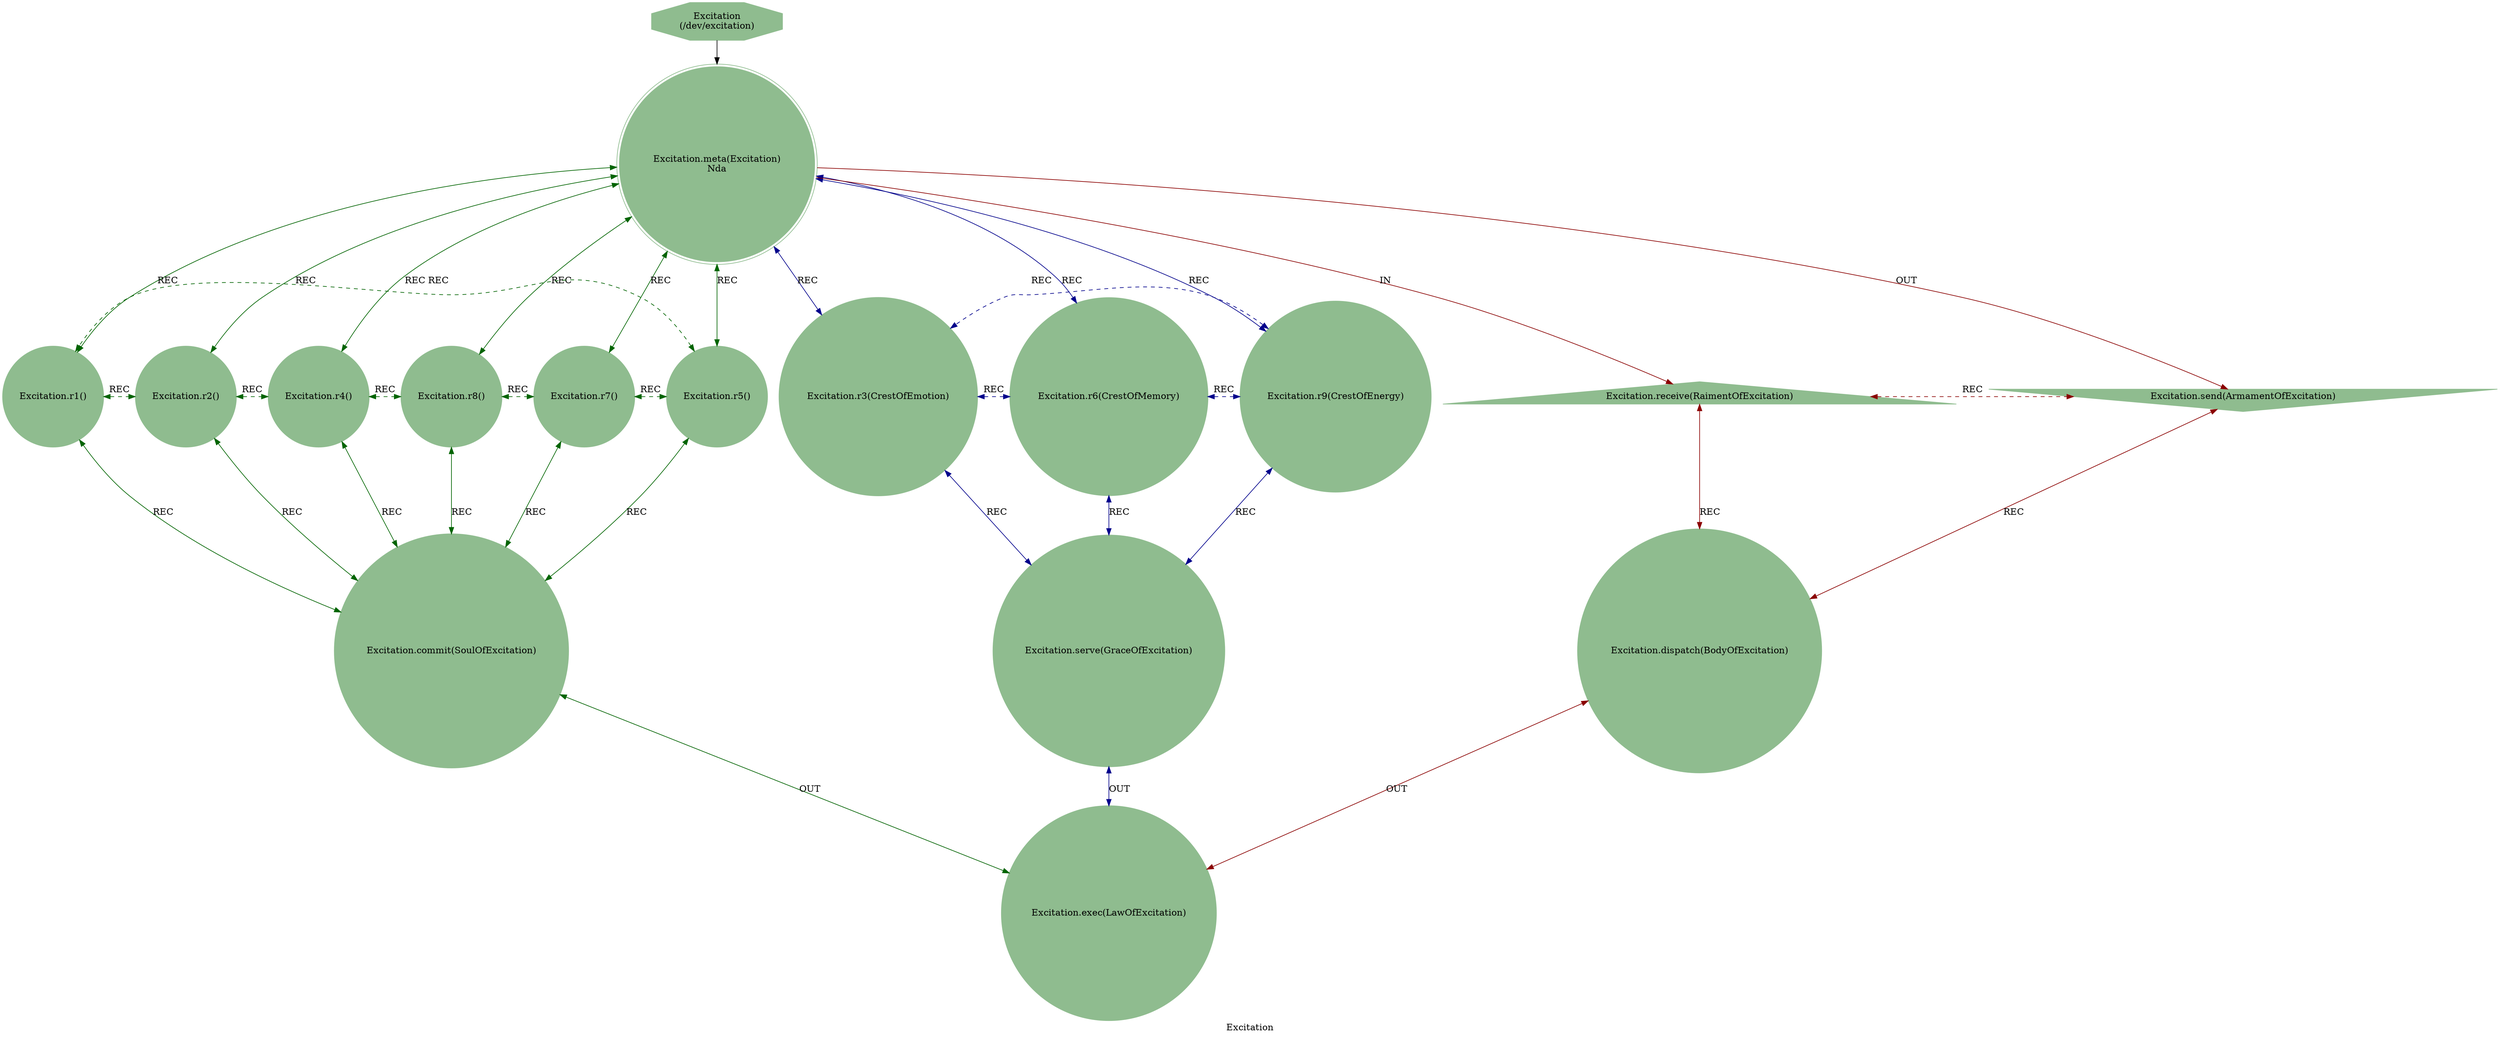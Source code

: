 strict digraph ExcitationEngine {
    label = "Excitation";
    style = filled;
    color = blue;
    comment = "";
    node [shape = polygon; sides = 8; style = filled; color = darkseagreen;];
    
    spark_5_mythos_t [label = "Excitation\n(/dev/excitation)";];
    
    // r0::meta();r1,r2,r4,r8,r7,r5;r3,r6,r;ra::receive(),rb::send(),rc::dispatch(),rd::commit(),re::serve(),rf::exec()
    spark_0_excitation_t [label = "Excitation.meta(Excitation)\nNda";comment = "";shape = doublecircle;];
    spark_1_excitation_t [label = "Excitation.r1()\n";comment = "";shape = circle;];
    spark_2_excitation_t [label = "Excitation.r2()\n";comment = "";shape = circle;];
    spark_4_excitation_t [label = "Excitation.r4()\n";comment = "";shape = circle;];
    spark_8_excitation_t [label = "Excitation.r8()\n";comment = "";shape = circle;];
    spark_7_excitation_t [label = "Excitation.r7()\n";comment = "";shape = circle;];
    spark_5_excitation_t [label = "Excitation.r5()\n";comment = "";shape = circle;];
    spark_3_excitation_t [label = "Excitation.r3(CrestOfEmotion)";comment = "";shape = circle;];
    spark_6_excitation_t [label = "Excitation.r6(CrestOfMemory)";comment = "";shape = circle;];
    spark_9_excitation_t [label = "Excitation.r9(CrestOfEnergy)";comment = "";shape = circle;];
    spark_a_excitation_t [label = "Excitation.receive(RaimentOfExcitation)";comment = "";shape = triangle;];
    spark_b_excitation_t [label = "Excitation.send(ArmamentOfExcitation)";comment = "";shape = invtriangle;];
    spark_c_excitation_t [label = "Excitation.dispatch(BodyOfExcitation)";comment = "";shape = circle;];
    spark_d_excitation_t [label = "Excitation.commit(SoulOfExcitation)";comment = "";shape = circle;];
    spark_e_excitation_t [label = "Excitation.serve(GraceOfExcitation)";comment = "";shape = circle;];
    spark_f_excitation_t [label = "Excitation.exec(LawOfExcitation)";comment = "";shape = circle;];
    
    // IN = Input
    // OUT = Output
    // REC = Recursion
    spark_5_mythos_t -> spark_0_excitation_t;
    spark_0_excitation_t -> spark_a_excitation_t [label = "IN"; color = darkred; comment = "";];
    spark_0_excitation_t -> spark_b_excitation_t [label = "OUT"; color = darkred; comment = "";];
    spark_0_excitation_t -> {spark_3_excitation_t spark_6_excitation_t spark_9_excitation_t} [label = "REC"; color = darkblue; comment = ""; dir = both;];
    spark_0_excitation_t -> {spark_1_excitation_t spark_2_excitation_t spark_4_excitation_t spark_8_excitation_t spark_7_excitation_t spark_5_excitation_t} [label = "REC"; color = darkgreen; comment = ""; dir = both;];
    
    {spark_a_excitation_t spark_b_excitation_t} -> spark_c_excitation_t [label = "REC"; color = darkred; comment = ""; dir = both;];
    {spark_1_excitation_t spark_2_excitation_t spark_4_excitation_t spark_8_excitation_t spark_7_excitation_t spark_5_excitation_t} -> spark_d_excitation_t [label = "REC"; color = darkgreen; comment = ""; dir = both;];
    {spark_3_excitation_t spark_6_excitation_t spark_9_excitation_t} -> spark_e_excitation_t [label = "REC"; color = darkblue; comment = ""; dir = both;];
    
    spark_1_excitation_t -> spark_2_excitation_t -> spark_4_excitation_t -> spark_8_excitation_t -> spark_7_excitation_t -> spark_5_excitation_t -> spark_1_excitation_t [label = "REC"; color = darkgreen; comment = ""; style = dashed; constraint = false; dir = both;];
    spark_3_excitation_t -> spark_6_excitation_t -> spark_9_excitation_t -> spark_3_excitation_t [label = "REC"; color = darkblue; comment = ""; style = dashed; constraint = false; dir = both;];
    spark_a_excitation_t -> spark_b_excitation_t [label = "REC"; color = darkred; comment = ""; constraint = false; style = dashed; dir = both;];
    
    spark_c_excitation_t -> spark_f_excitation_t [label = "OUT"; color = darkred; comment = ""; dir = both;];
    spark_d_excitation_t -> spark_f_excitation_t [label = "OUT"; color = darkgreen; comment = ""; dir = both;];
    spark_e_excitation_t -> spark_f_excitation_t [label = "OUT"; color = darkblue; comment = ""; dir = both;];
}